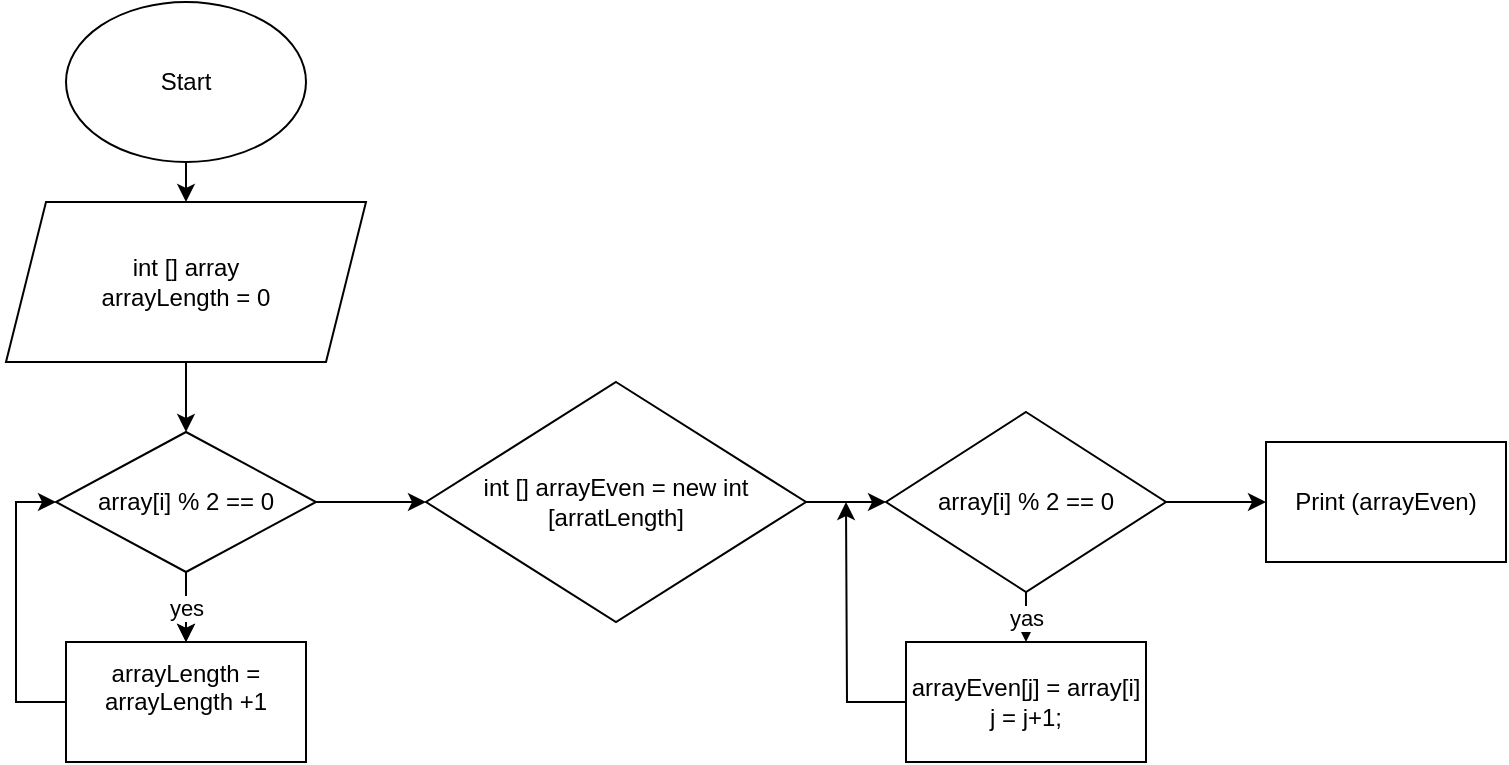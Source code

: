 <mxfile version="15.8.3" type="device"><diagram id="NGwKOn48I2-chqzYHDy0" name="Page-1"><mxGraphModel dx="868" dy="1651" grid="1" gridSize="10" guides="1" tooltips="1" connect="1" arrows="1" fold="1" page="1" pageScale="1" pageWidth="827" pageHeight="1169" math="0" shadow="0"><root><mxCell id="0"/><mxCell id="1" parent="0"/><mxCell id="zQ23N-zNETbYaFu9hDV_-3" style="edgeStyle=orthogonalEdgeStyle;rounded=0;orthogonalLoop=1;jettySize=auto;html=1;" parent="1" edge="1"><mxGeometry relative="1" as="geometry"><mxPoint x="370" y="210" as="targetPoint"/><mxPoint x="370" y="210" as="sourcePoint"/></mxGeometry></mxCell><mxCell id="6Av7TS3vAIVngIbRWwMv-1" value="no" style="endArrow=classic;html=1;rounded=0;exitX=0.5;exitY=1;exitDx=0;exitDy=0;" parent="1" edge="1"><mxGeometry width="50" height="50" relative="1" as="geometry"><mxPoint x="370" y="270" as="sourcePoint"/><mxPoint x="370" y="310" as="targetPoint"/></mxGeometry></mxCell><mxCell id="6Av7TS3vAIVngIbRWwMv-15" style="edgeStyle=orthogonalEdgeStyle;rounded=0;orthogonalLoop=1;jettySize=auto;html=1;entryX=0.5;entryY=0;entryDx=0;entryDy=0;" parent="1" source="6Av7TS3vAIVngIbRWwMv-3" edge="1"><mxGeometry relative="1" as="geometry"><mxPoint x="370" y="90" as="targetPoint"/></mxGeometry></mxCell><mxCell id="6Av7TS3vAIVngIbRWwMv-3" value="Start" style="ellipse;whiteSpace=wrap;html=1;" parent="1" vertex="1"><mxGeometry x="310" y="-10" width="120" height="80" as="geometry"/></mxCell><mxCell id="PL2W66jaKvFLBWZSW-L4-3" style="edgeStyle=orthogonalEdgeStyle;rounded=0;orthogonalLoop=1;jettySize=auto;html=1;exitX=0;exitY=0.5;exitDx=0;exitDy=0;entryX=0;entryY=0.5;entryDx=0;entryDy=0;" edge="1" parent="1" source="6Av7TS3vAIVngIbRWwMv-19" target="6Av7TS3vAIVngIbRWwMv-50"><mxGeometry relative="1" as="geometry"/></mxCell><mxCell id="6Av7TS3vAIVngIbRWwMv-19" value="arrayLength = arrayLength +1&lt;br&gt;&amp;nbsp;" style="rounded=0;whiteSpace=wrap;html=1;" parent="1" vertex="1"><mxGeometry x="310" y="310" width="120" height="60" as="geometry"/></mxCell><mxCell id="6Av7TS3vAIVngIbRWwMv-52" style="edgeStyle=orthogonalEdgeStyle;rounded=0;orthogonalLoop=1;jettySize=auto;html=1;exitX=0.5;exitY=1;exitDx=0;exitDy=0;entryX=0.5;entryY=0;entryDx=0;entryDy=0;" parent="1" source="6Av7TS3vAIVngIbRWwMv-25" target="6Av7TS3vAIVngIbRWwMv-50" edge="1"><mxGeometry relative="1" as="geometry"/></mxCell><mxCell id="6Av7TS3vAIVngIbRWwMv-25" value="int [] array&lt;br&gt;arrayLength = 0" style="shape=parallelogram;perimeter=parallelogramPerimeter;whiteSpace=wrap;html=1;fixedSize=1;" parent="1" vertex="1"><mxGeometry x="280" y="90" width="180" height="80" as="geometry"/></mxCell><mxCell id="PL2W66jaKvFLBWZSW-L4-1" value="yes" style="edgeStyle=orthogonalEdgeStyle;rounded=0;orthogonalLoop=1;jettySize=auto;html=1;" edge="1" parent="1" source="6Av7TS3vAIVngIbRWwMv-50" target="6Av7TS3vAIVngIbRWwMv-19"><mxGeometry relative="1" as="geometry"/></mxCell><mxCell id="PL2W66jaKvFLBWZSW-L4-4" style="edgeStyle=orthogonalEdgeStyle;rounded=0;orthogonalLoop=1;jettySize=auto;html=1;" edge="1" parent="1" source="6Av7TS3vAIVngIbRWwMv-50"><mxGeometry relative="1" as="geometry"><mxPoint x="490" y="240" as="targetPoint"/></mxGeometry></mxCell><mxCell id="6Av7TS3vAIVngIbRWwMv-50" value="array[i] % 2 == 0" style="rhombus;whiteSpace=wrap;html=1;" parent="1" vertex="1"><mxGeometry x="305" y="205" width="130" height="70" as="geometry"/></mxCell><mxCell id="PL2W66jaKvFLBWZSW-L4-11" value="" style="edgeStyle=orthogonalEdgeStyle;rounded=0;orthogonalLoop=1;jettySize=auto;html=1;" edge="1" parent="1" source="PL2W66jaKvFLBWZSW-L4-5" target="PL2W66jaKvFLBWZSW-L4-10"><mxGeometry relative="1" as="geometry"/></mxCell><mxCell id="PL2W66jaKvFLBWZSW-L4-5" value="int [] arrayEven = new int [arratLength]" style="rhombus;whiteSpace=wrap;html=1;" vertex="1" parent="1"><mxGeometry x="490" y="180" width="190" height="120" as="geometry"/></mxCell><mxCell id="PL2W66jaKvFLBWZSW-L4-12" value="yas" style="edgeStyle=orthogonalEdgeStyle;rounded=0;orthogonalLoop=1;jettySize=auto;html=1;" edge="1" parent="1" source="PL2W66jaKvFLBWZSW-L4-10" target="PL2W66jaKvFLBWZSW-L4-13"><mxGeometry relative="1" as="geometry"><mxPoint x="790" y="320" as="targetPoint"/></mxGeometry></mxCell><mxCell id="PL2W66jaKvFLBWZSW-L4-15" style="edgeStyle=orthogonalEdgeStyle;rounded=0;orthogonalLoop=1;jettySize=auto;html=1;" edge="1" parent="1" source="PL2W66jaKvFLBWZSW-L4-10" target="PL2W66jaKvFLBWZSW-L4-16"><mxGeometry relative="1" as="geometry"><mxPoint x="900" y="240" as="targetPoint"/></mxGeometry></mxCell><mxCell id="PL2W66jaKvFLBWZSW-L4-10" value="&lt;span&gt;array[i] % 2 == 0&lt;/span&gt;" style="rhombus;whiteSpace=wrap;html=1;" vertex="1" parent="1"><mxGeometry x="720" y="195" width="140" height="90" as="geometry"/></mxCell><mxCell id="PL2W66jaKvFLBWZSW-L4-14" style="edgeStyle=orthogonalEdgeStyle;rounded=0;orthogonalLoop=1;jettySize=auto;html=1;" edge="1" parent="1" source="PL2W66jaKvFLBWZSW-L4-13"><mxGeometry relative="1" as="geometry"><mxPoint x="700" y="240" as="targetPoint"/></mxGeometry></mxCell><mxCell id="PL2W66jaKvFLBWZSW-L4-13" value="&lt;span&gt;arrayEven[j] = array[i]&lt;br&gt;j = j+1;&lt;br&gt;&lt;/span&gt;" style="rounded=0;whiteSpace=wrap;html=1;" vertex="1" parent="1"><mxGeometry x="730" y="310" width="120" height="60" as="geometry"/></mxCell><mxCell id="PL2W66jaKvFLBWZSW-L4-16" value="Print (arrayEven)" style="rounded=0;whiteSpace=wrap;html=1;" vertex="1" parent="1"><mxGeometry x="910" y="210" width="120" height="60" as="geometry"/></mxCell></root></mxGraphModel></diagram></mxfile>